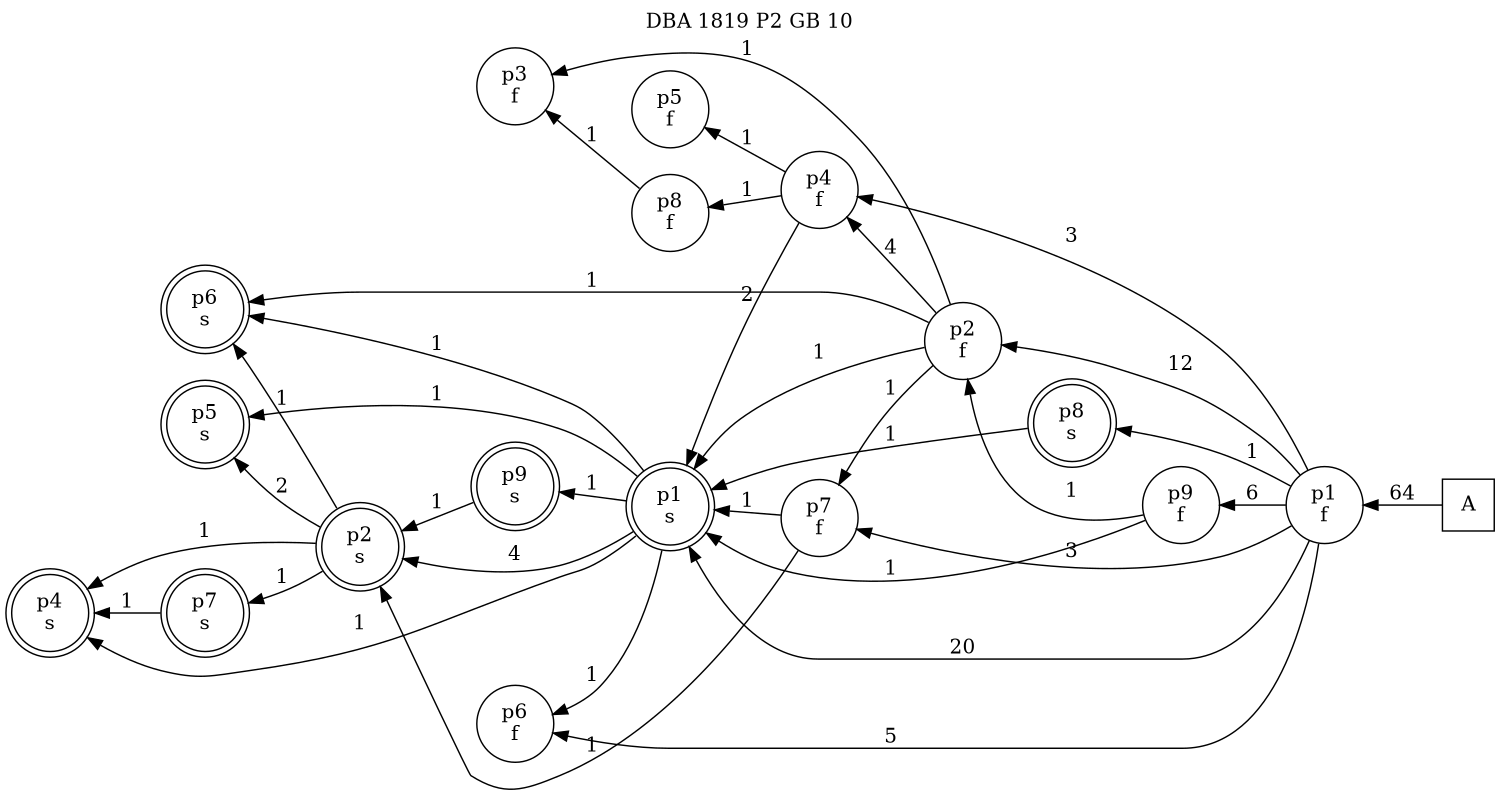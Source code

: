 digraph DBA_1819_P2_GB_10_GOOD {
labelloc="tl"
label= " DBA 1819 P2 GB 10 "
rankdir="RL";
graph [ size=" 10 , 10 !"]

"A" [shape="square" label="A"]
"p1_f" [shape="circle" label="p1
f"]
"p7_f" [shape="circle" label="p7
f"]
"p1_s" [shape="doublecircle" label="p1
s"]
"p2_s" [shape="doublecircle" label="p2
s"]
"p7_s" [shape="doublecircle" label="p7
s"]
"p4_s" [shape="doublecircle" label="p4
s"]
"p5_s" [shape="doublecircle" label="p5
s"]
"p6_s" [shape="doublecircle" label="p6
s"]
"p9_s" [shape="doublecircle" label="p9
s"]
"p6_f" [shape="circle" label="p6
f"]
"p2_f" [shape="circle" label="p2
f"]
"p9_f" [shape="circle" label="p9
f"]
"p4_f" [shape="circle" label="p4
f"]
"p5_f" [shape="circle" label="p5
f"]
"p8_f" [shape="circle" label="p8
f"]
"p3_f" [shape="circle" label="p3
f"]
"p8_s" [shape="doublecircle" label="p8
s"]
"A" -> "p1_f" [ label=64]
"p1_f" -> "p7_f" [ label=3]
"p1_f" -> "p1_s" [ label=20]
"p1_f" -> "p6_f" [ label=5]
"p1_f" -> "p2_f" [ label=12]
"p1_f" -> "p9_f" [ label=6]
"p1_f" -> "p4_f" [ label=3]
"p1_f" -> "p8_s" [ label=1]
"p7_f" -> "p1_s" [ label=1]
"p7_f" -> "p2_s" [ label=1]
"p1_s" -> "p2_s" [ label=4]
"p1_s" -> "p4_s" [ label=1]
"p1_s" -> "p5_s" [ label=1]
"p1_s" -> "p6_s" [ label=1]
"p1_s" -> "p9_s" [ label=1]
"p1_s" -> "p6_f" [ label=1]
"p2_s" -> "p7_s" [ label=1]
"p2_s" -> "p4_s" [ label=1]
"p2_s" -> "p5_s" [ label=2]
"p2_s" -> "p6_s" [ label=1]
"p7_s" -> "p4_s" [ label=1]
"p9_s" -> "p2_s" [ label=1]
"p2_f" -> "p7_f" [ label=1]
"p2_f" -> "p1_s" [ label=1]
"p2_f" -> "p6_s" [ label=1]
"p2_f" -> "p4_f" [ label=4]
"p2_f" -> "p3_f" [ label=1]
"p9_f" -> "p1_s" [ label=1]
"p9_f" -> "p2_f" [ label=1]
"p4_f" -> "p1_s" [ label=2]
"p4_f" -> "p5_f" [ label=1]
"p4_f" -> "p8_f" [ label=1]
"p8_f" -> "p3_f" [ label=1]
"p8_s" -> "p1_s" [ label=1]
}
